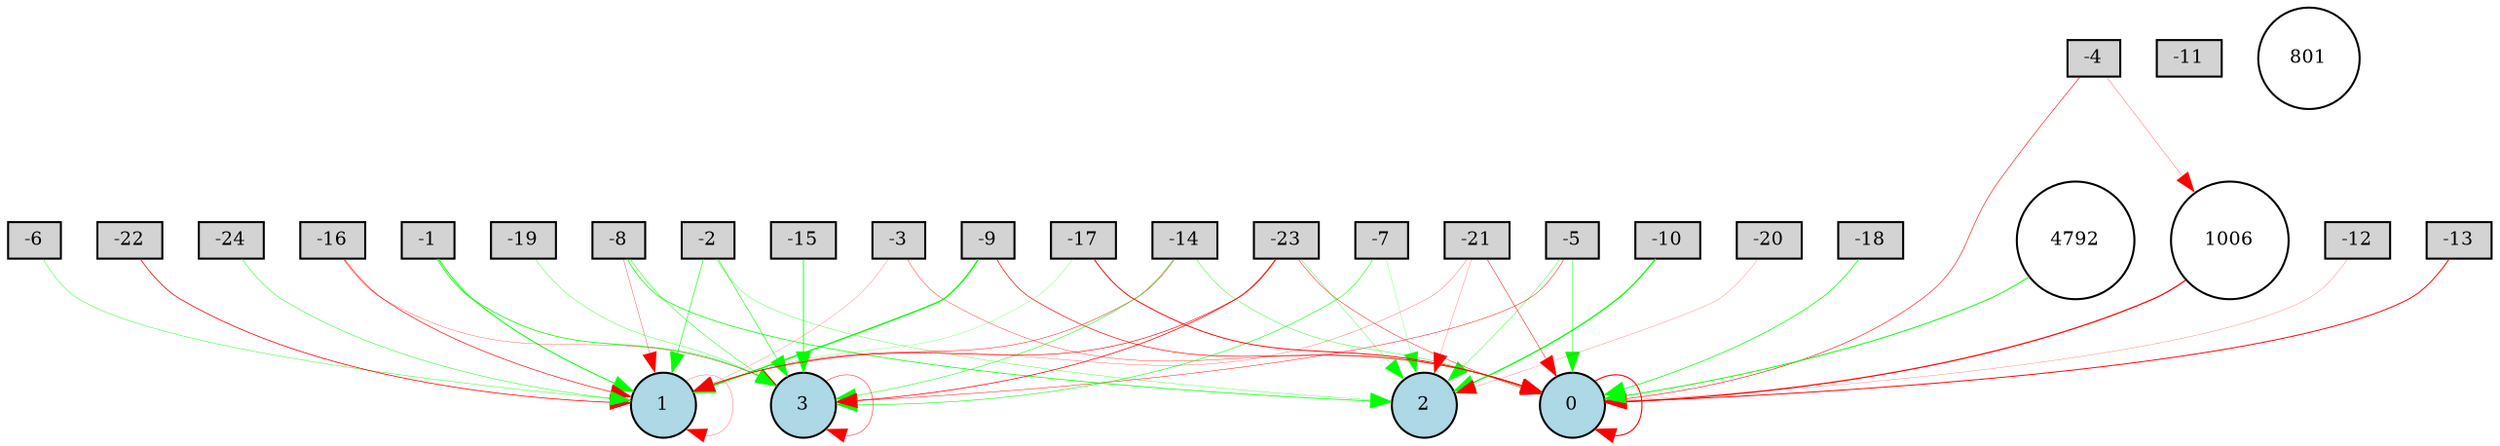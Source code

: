digraph {
	node [fontsize=9 height=0.2 shape=circle width=0.2]
	-1 [fillcolor=lightgray shape=box style=filled]
	-2 [fillcolor=lightgray shape=box style=filled]
	-3 [fillcolor=lightgray shape=box style=filled]
	-4 [fillcolor=lightgray shape=box style=filled]
	-5 [fillcolor=lightgray shape=box style=filled]
	-6 [fillcolor=lightgray shape=box style=filled]
	-7 [fillcolor=lightgray shape=box style=filled]
	-8 [fillcolor=lightgray shape=box style=filled]
	-9 [fillcolor=lightgray shape=box style=filled]
	-10 [fillcolor=lightgray shape=box style=filled]
	-11 [fillcolor=lightgray shape=box style=filled]
	-12 [fillcolor=lightgray shape=box style=filled]
	-13 [fillcolor=lightgray shape=box style=filled]
	-14 [fillcolor=lightgray shape=box style=filled]
	-15 [fillcolor=lightgray shape=box style=filled]
	-16 [fillcolor=lightgray shape=box style=filled]
	-17 [fillcolor=lightgray shape=box style=filled]
	-18 [fillcolor=lightgray shape=box style=filled]
	-19 [fillcolor=lightgray shape=box style=filled]
	-20 [fillcolor=lightgray shape=box style=filled]
	-21 [fillcolor=lightgray shape=box style=filled]
	-22 [fillcolor=lightgray shape=box style=filled]
	-23 [fillcolor=lightgray shape=box style=filled]
	-24 [fillcolor=lightgray shape=box style=filled]
	0 [fillcolor=lightblue style=filled]
	1 [fillcolor=lightblue style=filled]
	2 [fillcolor=lightblue style=filled]
	3 [fillcolor=lightblue style=filled]
	801 [fillcolor=white style=filled]
	1006 [fillcolor=white style=filled]
	4792 [fillcolor=white style=filled]
	-20 -> 2 [color=red penwidth=0.10304909290492882 style=solid]
	-23 -> 0 [color=red penwidth=0.22309356606591063 style=solid]
	-10 -> 2 [color=green penwidth=0.6249884054663664 style=solid]
	-19 -> 3 [color=green penwidth=0.17710526612302563 style=solid]
	-24 -> 1 [color=green penwidth=0.23517593364062522 style=solid]
	-1 -> 1 [color=green penwidth=0.4804726011615401 style=solid]
	-16 -> 3 [color=red penwidth=0.13946451582360886 style=solid]
	-12 -> 0 [color=red penwidth=0.106208789328486 style=solid]
	-21 -> 1 [color=red penwidth=0.1278044927103825 style=solid]
	-8 -> 1 [color=red penwidth=0.16096483517630455 style=solid]
	-14 -> 3 [color=green penwidth=0.25141333930851717 style=solid]
	-9 -> 1 [color=green penwidth=0.668023489081704 style=solid]
	-2 -> 1 [color=green penwidth=0.3016722740730744 style=solid]
	3 -> 3 [color=red penwidth=0.22247131976459655 style=solid]
	-1 -> 3 [color=green penwidth=0.37802995698929664 style=solid]
	-23 -> 3 [color=red penwidth=0.3657633116295398 style=solid]
	-21 -> 0 [color=red penwidth=0.24019317758461106 style=solid]
	-8 -> 2 [color=green penwidth=0.3614422536856987 style=solid]
	-22 -> 1 [color=red penwidth=0.37758679163848086 style=solid]
	-7 -> 3 [color=green penwidth=0.28280102934093715 style=solid]
	1 -> 1 [color=red penwidth=0.13316568834062295 style=solid]
	-18 -> 0 [color=green penwidth=0.3533072926177636 style=solid]
	-5 -> 0 [color=green penwidth=0.20017004715064857 style=solid]
	0 -> 0 [color=red penwidth=0.5338914475886662 style=solid]
	-23 -> 2 [color=green penwidth=0.15939670893852081 style=solid]
	-17 -> 0 [color=red penwidth=0.4592668606642447 style=solid]
	-2 -> 2 [color=green penwidth=0.16710116612921266 style=solid]
	-16 -> 1 [color=red penwidth=0.3209649853506612 style=solid]
	-3 -> 1 [color=red penwidth=0.10101236999551838 style=solid]
	-9 -> 0 [color=red penwidth=0.32599130521599334 style=solid]
	-4 -> 0 [color=red penwidth=0.280385709892662 style=solid]
	-7 -> 2 [color=green penwidth=0.1119306390091128 style=solid]
	-5 -> 3 [color=red penwidth=0.22778392082302287 style=solid]
	-14 -> 0 [color=green penwidth=0.20433661368619582 style=solid]
	-6 -> 1 [color=green penwidth=0.20307683534085835 style=solid]
	4792 -> 0 [color=green penwidth=0.4597194870467337 style=solid]
	-23 -> 1 [color=red penwidth=0.3107445005686307 style=solid]
	-2 -> 3 [color=green penwidth=0.2916642135545938 style=solid]
	-21 -> 2 [color=red penwidth=0.10950242427323309 style=solid]
	-8 -> 3 [color=green penwidth=0.23935874417992334 style=solid]
	-3 -> 0 [color=red penwidth=0.18226788239277641 style=solid]
	-17 -> 1 [color=green penwidth=0.11823452001627727 style=solid]
	-15 -> 3 [color=green penwidth=0.4166642553014662 style=solid]
	1006 -> 0 [color=red penwidth=0.5936588049040479 style=solid]
	-13 -> 0 [color=red penwidth=0.4647991541061993 style=solid]
	-5 -> 2 [color=green penwidth=0.19807631680250884 style=solid]
	-14 -> 1 [color=red penwidth=0.22702062855071578 style=solid]
	-4 -> 1006 [color=red penwidth=0.13591739956620805 style=solid]
}
